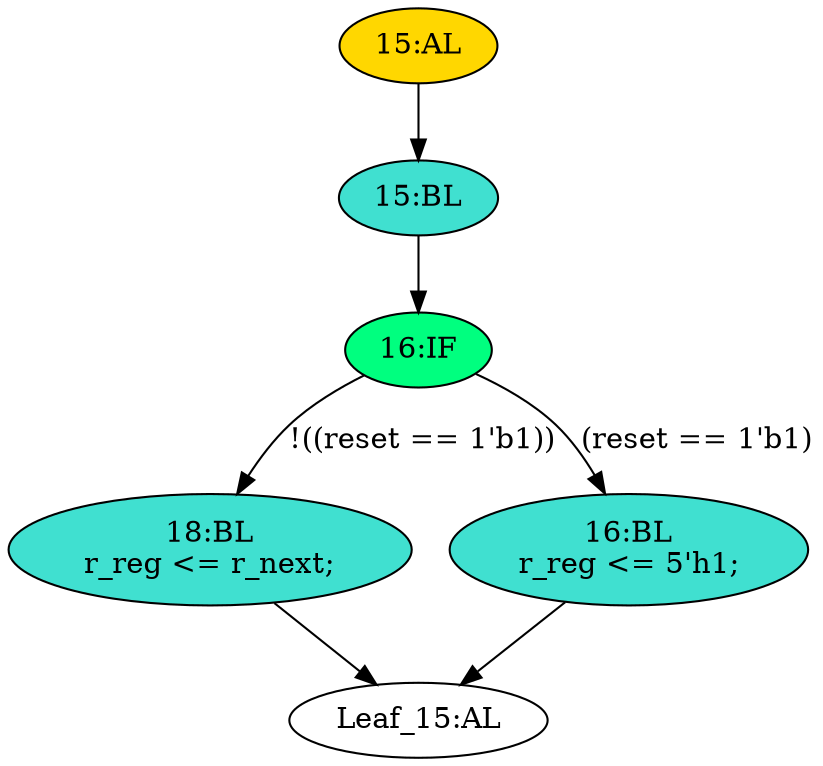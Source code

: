 strict digraph "" {
	node [label="\N"];
	"16:IF"	[ast="<pyverilog.vparser.ast.IfStatement object at 0x7f32e705d190>",
		fillcolor=springgreen,
		label="16:IF",
		statements="[]",
		style=filled,
		typ=IfStatement];
	"18:BL"	[ast="<pyverilog.vparser.ast.Block object at 0x7f32e705db10>",
		fillcolor=turquoise,
		label="18:BL
r_reg <= r_next;",
		statements="[<pyverilog.vparser.ast.NonblockingSubstitution object at 0x7f32e705dd50>]",
		style=filled,
		typ=Block];
	"16:IF" -> "18:BL"	[cond="['reset']",
		label="!((reset == 1'b1))",
		lineno=16];
	"16:BL"	[ast="<pyverilog.vparser.ast.Block object at 0x7f32e705d950>",
		fillcolor=turquoise,
		label="16:BL
r_reg <= 5'h1;",
		statements="[<pyverilog.vparser.ast.NonblockingSubstitution object at 0x7f32e705d310>]",
		style=filled,
		typ=Block];
	"16:IF" -> "16:BL"	[cond="['reset']",
		label="(reset == 1'b1)",
		lineno=16];
	"15:AL"	[ast="<pyverilog.vparser.ast.Always object at 0x7f32e6934110>",
		clk_sens=True,
		fillcolor=gold,
		label="15:AL",
		sens="['clk', 'reset']",
		statements="[]",
		style=filled,
		typ=Always,
		use_var="['reset', 'r_next']"];
	"15:BL"	[ast="<pyverilog.vparser.ast.Block object at 0x7f32e6934290>",
		fillcolor=turquoise,
		label="15:BL",
		statements="[]",
		style=filled,
		typ=Block];
	"15:AL" -> "15:BL"	[cond="[]",
		lineno=None];
	"15:BL" -> "16:IF"	[cond="[]",
		lineno=None];
	"Leaf_15:AL"	[def_var="['r_reg']",
		label="Leaf_15:AL"];
	"18:BL" -> "Leaf_15:AL"	[cond="[]",
		lineno=None];
	"16:BL" -> "Leaf_15:AL"	[cond="[]",
		lineno=None];
}
